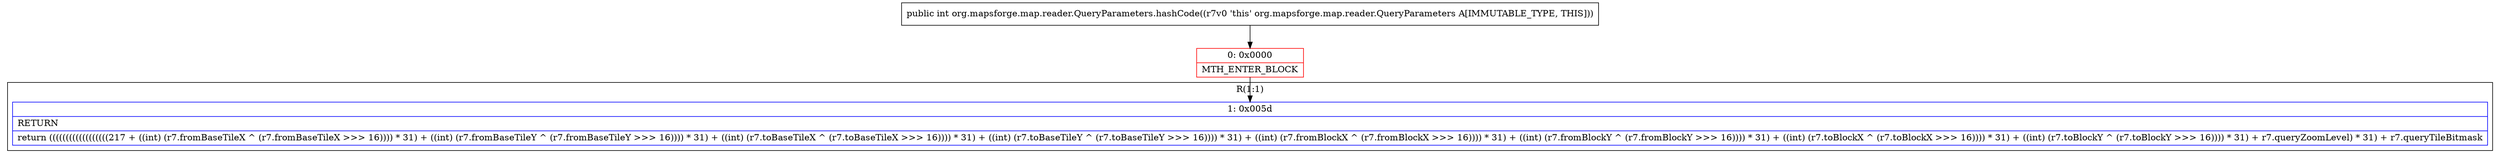 digraph "CFG fororg.mapsforge.map.reader.QueryParameters.hashCode()I" {
subgraph cluster_Region_1803659243 {
label = "R(1:1)";
node [shape=record,color=blue];
Node_1 [shape=record,label="{1\:\ 0x005d|RETURN\l|return ((((((((((((((((((217 + ((int) (r7.fromBaseTileX ^ (r7.fromBaseTileX \>\>\> 16)))) * 31) + ((int) (r7.fromBaseTileY ^ (r7.fromBaseTileY \>\>\> 16)))) * 31) + ((int) (r7.toBaseTileX ^ (r7.toBaseTileX \>\>\> 16)))) * 31) + ((int) (r7.toBaseTileY ^ (r7.toBaseTileY \>\>\> 16)))) * 31) + ((int) (r7.fromBlockX ^ (r7.fromBlockX \>\>\> 16)))) * 31) + ((int) (r7.fromBlockY ^ (r7.fromBlockY \>\>\> 16)))) * 31) + ((int) (r7.toBlockX ^ (r7.toBlockX \>\>\> 16)))) * 31) + ((int) (r7.toBlockY ^ (r7.toBlockY \>\>\> 16)))) * 31) + r7.queryZoomLevel) * 31) + r7.queryTileBitmask\l}"];
}
Node_0 [shape=record,color=red,label="{0\:\ 0x0000|MTH_ENTER_BLOCK\l}"];
MethodNode[shape=record,label="{public int org.mapsforge.map.reader.QueryParameters.hashCode((r7v0 'this' org.mapsforge.map.reader.QueryParameters A[IMMUTABLE_TYPE, THIS])) }"];
MethodNode -> Node_0;
Node_0 -> Node_1;
}

